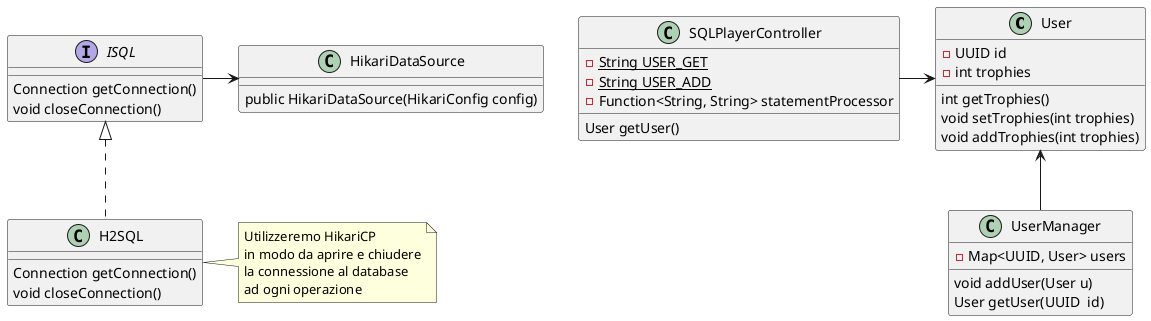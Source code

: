 @startuml

class User {
    - UUID id
    - int trophies

    int getTrophies()
    void setTrophies(int trophies)
    void addTrophies(int trophies)
}
class UserManager {
    - Map<UUID, User> users
    void addUser(User u)
    User getUser(UUID  id)
}

interface ISQL{
    Connection getConnection()
    void closeConnection()
}

class H2SQL implements ISQL{
    Connection getConnection()
    void closeConnection()
}

note right of H2SQL
    Utilizzeremo HikariCP
    in modo da aprire e chiudere
    la connessione al database
    ad ogni operazione
end note

class SQLPlayerController{
     - {static} String USER_GET
     - {static} String USER_ADD
     - Function<String, String> statementProcessor
     User getUser()

}
User <-- UserManager

SQLPlayerController -> User

class HikariDataSource {
    public HikariDataSource(HikariConfig config)
}

ISQL -> HikariDataSource

@enduml